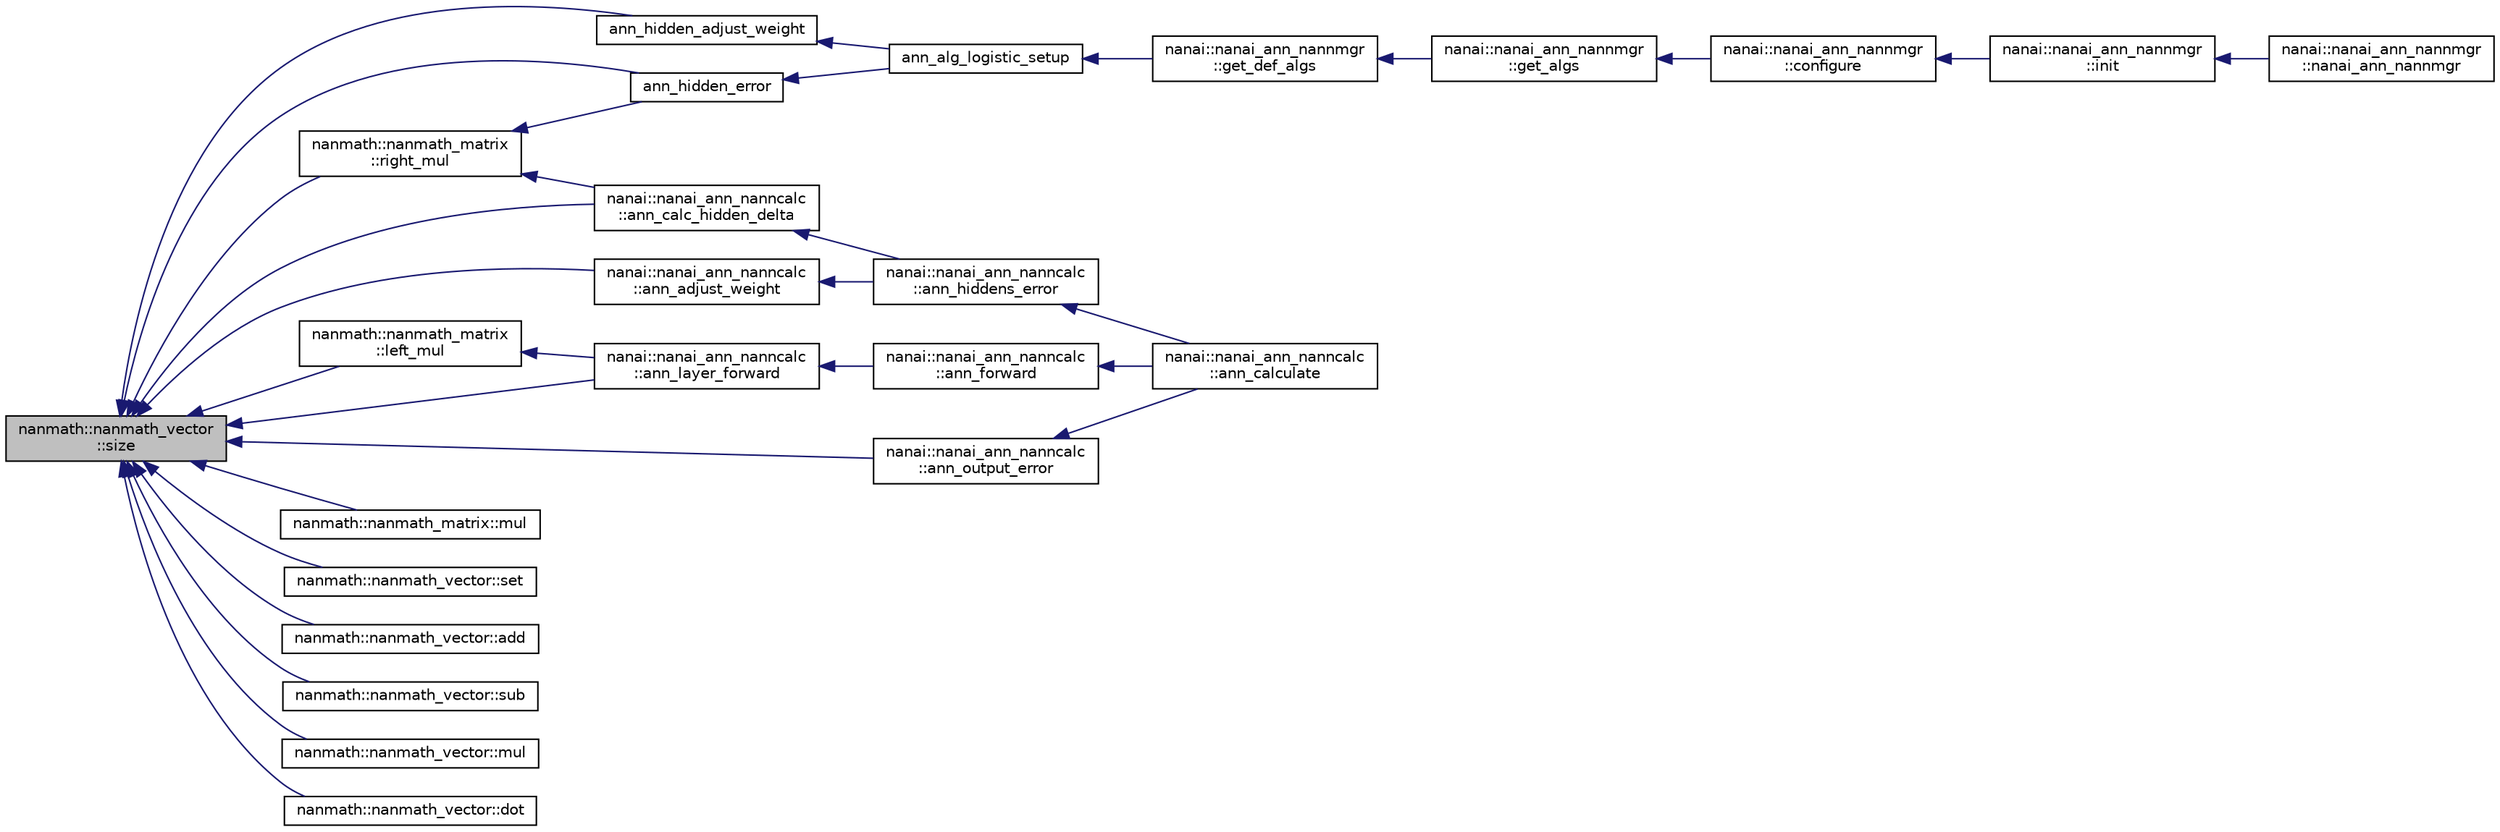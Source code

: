 digraph "nanmath::nanmath_vector::size"
{
  edge [fontname="Helvetica",fontsize="10",labelfontname="Helvetica",labelfontsize="10"];
  node [fontname="Helvetica",fontsize="10",shape=record];
  rankdir="LR";
  Node1 [label="nanmath::nanmath_vector\l::size",height=0.2,width=0.4,color="black", fillcolor="grey75", style="filled", fontcolor="black"];
  Node1 -> Node2 [dir="back",color="midnightblue",fontsize="10",style="solid"];
  Node2 [label="ann_hidden_error",height=0.2,width=0.4,color="black", fillcolor="white", style="filled",URL="$nanai__ann__alg__logistic_8cc.html#a37136881199e91079d26428f8929f236"];
  Node2 -> Node3 [dir="back",color="midnightblue",fontsize="10",style="solid"];
  Node3 [label="ann_alg_logistic_setup",height=0.2,width=0.4,color="black", fillcolor="white", style="filled",URL="$nanai__ann__alg__logistic_8cc.html#ad91d250f591564487951f4bcf9ced372"];
  Node3 -> Node4 [dir="back",color="midnightblue",fontsize="10",style="solid"];
  Node4 [label="nanai::nanai_ann_nannmgr\l::get_def_algs",height=0.2,width=0.4,color="black", fillcolor="white", style="filled",URL="$classnanai_1_1nanai__ann__nannmgr.html#a2041f91a11e801557c4e2a310fae4355"];
  Node4 -> Node5 [dir="back",color="midnightblue",fontsize="10",style="solid"];
  Node5 [label="nanai::nanai_ann_nannmgr\l::get_algs",height=0.2,width=0.4,color="black", fillcolor="white", style="filled",URL="$classnanai_1_1nanai__ann__nannmgr.html#af20462056d6628462b18b865197083a5"];
  Node5 -> Node6 [dir="back",color="midnightblue",fontsize="10",style="solid"];
  Node6 [label="nanai::nanai_ann_nannmgr\l::configure",height=0.2,width=0.4,color="black", fillcolor="white", style="filled",URL="$classnanai_1_1nanai__ann__nannmgr.html#a4097cd6c0d8c9fbd38df08d4474162d7"];
  Node6 -> Node7 [dir="back",color="midnightblue",fontsize="10",style="solid"];
  Node7 [label="nanai::nanai_ann_nannmgr\l::init",height=0.2,width=0.4,color="black", fillcolor="white", style="filled",URL="$classnanai_1_1nanai__ann__nannmgr.html#ae4bd257f8c13617deb792e90f72574ea"];
  Node7 -> Node8 [dir="back",color="midnightblue",fontsize="10",style="solid"];
  Node8 [label="nanai::nanai_ann_nannmgr\l::nanai_ann_nannmgr",height=0.2,width=0.4,color="black", fillcolor="white", style="filled",URL="$classnanai_1_1nanai__ann__nannmgr.html#ac0ab089eae09f4d317218fcad3cfe804"];
  Node1 -> Node9 [dir="back",color="midnightblue",fontsize="10",style="solid"];
  Node9 [label="ann_hidden_adjust_weight",height=0.2,width=0.4,color="black", fillcolor="white", style="filled",URL="$nanai__ann__alg__logistic_8cc.html#ac308ebcb9d03ce254c575e5128e7030c"];
  Node9 -> Node3 [dir="back",color="midnightblue",fontsize="10",style="solid"];
  Node1 -> Node10 [dir="back",color="midnightblue",fontsize="10",style="solid"];
  Node10 [label="nanai::nanai_ann_nanncalc\l::ann_layer_forward",height=0.2,width=0.4,color="black", fillcolor="white", style="filled",URL="$classnanai_1_1nanai__ann__nanncalc.html#af70fe54abb55d464459e2ce4548b1ff2"];
  Node10 -> Node11 [dir="back",color="midnightblue",fontsize="10",style="solid"];
  Node11 [label="nanai::nanai_ann_nanncalc\l::ann_forward",height=0.2,width=0.4,color="black", fillcolor="white", style="filled",URL="$classnanai_1_1nanai__ann__nanncalc.html#a59b33730cd75893be549ba6cbe1cd7aa"];
  Node11 -> Node12 [dir="back",color="midnightblue",fontsize="10",style="solid"];
  Node12 [label="nanai::nanai_ann_nanncalc\l::ann_calculate",height=0.2,width=0.4,color="black", fillcolor="white", style="filled",URL="$classnanai_1_1nanai__ann__nanncalc.html#aeebc06b5241f6f9e1e5b78daa7e31911"];
  Node1 -> Node13 [dir="back",color="midnightblue",fontsize="10",style="solid"];
  Node13 [label="nanai::nanai_ann_nanncalc\l::ann_output_error",height=0.2,width=0.4,color="black", fillcolor="white", style="filled",URL="$classnanai_1_1nanai__ann__nanncalc.html#a95e7765ed618d5ab2e4f90593f053d89"];
  Node13 -> Node12 [dir="back",color="midnightblue",fontsize="10",style="solid"];
  Node1 -> Node14 [dir="back",color="midnightblue",fontsize="10",style="solid"];
  Node14 [label="nanai::nanai_ann_nanncalc\l::ann_calc_hidden_delta",height=0.2,width=0.4,color="black", fillcolor="white", style="filled",URL="$classnanai_1_1nanai__ann__nanncalc.html#ac3254f506152da643ce0dd7b3077ff92"];
  Node14 -> Node15 [dir="back",color="midnightblue",fontsize="10",style="solid"];
  Node15 [label="nanai::nanai_ann_nanncalc\l::ann_hiddens_error",height=0.2,width=0.4,color="black", fillcolor="white", style="filled",URL="$classnanai_1_1nanai__ann__nanncalc.html#a655e79fd2845915c691081094b02e121"];
  Node15 -> Node12 [dir="back",color="midnightblue",fontsize="10",style="solid"];
  Node1 -> Node16 [dir="back",color="midnightblue",fontsize="10",style="solid"];
  Node16 [label="nanai::nanai_ann_nanncalc\l::ann_adjust_weight",height=0.2,width=0.4,color="black", fillcolor="white", style="filled",URL="$classnanai_1_1nanai__ann__nanncalc.html#a6066093c9c477445b6bc93261608c1b1"];
  Node16 -> Node15 [dir="back",color="midnightblue",fontsize="10",style="solid"];
  Node1 -> Node17 [dir="back",color="midnightblue",fontsize="10",style="solid"];
  Node17 [label="nanmath::nanmath_matrix\l::left_mul",height=0.2,width=0.4,color="black", fillcolor="white", style="filled",URL="$classnanmath_1_1nanmath__matrix.html#aaebae090e22fdb90b531ea376a958959"];
  Node17 -> Node10 [dir="back",color="midnightblue",fontsize="10",style="solid"];
  Node1 -> Node18 [dir="back",color="midnightblue",fontsize="10",style="solid"];
  Node18 [label="nanmath::nanmath_matrix\l::right_mul",height=0.2,width=0.4,color="black", fillcolor="white", style="filled",URL="$classnanmath_1_1nanmath__matrix.html#a785f78f5f75769e2e4d1dbe23c37ea2a"];
  Node18 -> Node2 [dir="back",color="midnightblue",fontsize="10",style="solid"];
  Node18 -> Node14 [dir="back",color="midnightblue",fontsize="10",style="solid"];
  Node1 -> Node19 [dir="back",color="midnightblue",fontsize="10",style="solid"];
  Node19 [label="nanmath::nanmath_matrix::mul",height=0.2,width=0.4,color="black", fillcolor="white", style="filled",URL="$classnanmath_1_1nanmath__matrix.html#a947460315b7a871de1c7084cde469e3e"];
  Node1 -> Node20 [dir="back",color="midnightblue",fontsize="10",style="solid"];
  Node20 [label="nanmath::nanmath_vector::set",height=0.2,width=0.4,color="black", fillcolor="white", style="filled",URL="$classnanmath_1_1nanmath__vector.html#a3817b1a44c8c29befa7c72918f227e5f"];
  Node1 -> Node21 [dir="back",color="midnightblue",fontsize="10",style="solid"];
  Node21 [label="nanmath::nanmath_vector::add",height=0.2,width=0.4,color="black", fillcolor="white", style="filled",URL="$classnanmath_1_1nanmath__vector.html#a1fe657deb1a6f3b098cd3c1b386f592e"];
  Node1 -> Node22 [dir="back",color="midnightblue",fontsize="10",style="solid"];
  Node22 [label="nanmath::nanmath_vector::sub",height=0.2,width=0.4,color="black", fillcolor="white", style="filled",URL="$classnanmath_1_1nanmath__vector.html#a2d41772f5b4341d49b33e05aa37133bc"];
  Node1 -> Node23 [dir="back",color="midnightblue",fontsize="10",style="solid"];
  Node23 [label="nanmath::nanmath_vector::mul",height=0.2,width=0.4,color="black", fillcolor="white", style="filled",URL="$classnanmath_1_1nanmath__vector.html#ad39a2000dbf1c548f38d142295083020"];
  Node1 -> Node24 [dir="back",color="midnightblue",fontsize="10",style="solid"];
  Node24 [label="nanmath::nanmath_vector::dot",height=0.2,width=0.4,color="black", fillcolor="white", style="filled",URL="$classnanmath_1_1nanmath__vector.html#a146b0021c851cd9bf84ddc66dad014e7"];
}
